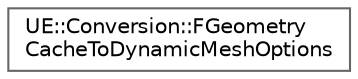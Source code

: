 digraph "Graphical Class Hierarchy"
{
 // INTERACTIVE_SVG=YES
 // LATEX_PDF_SIZE
  bgcolor="transparent";
  edge [fontname=Helvetica,fontsize=10,labelfontname=Helvetica,labelfontsize=10];
  node [fontname=Helvetica,fontsize=10,shape=box,height=0.2,width=0.4];
  rankdir="LR";
  Node0 [id="Node000000",label="UE::Conversion::FGeometry\lCacheToDynamicMeshOptions",height=0.2,width=0.4,color="grey40", fillcolor="white", style="filled",URL="$da/d0c/structUE_1_1Conversion_1_1FGeometryCacheToDynamicMeshOptions.html",tooltip=" "];
}
